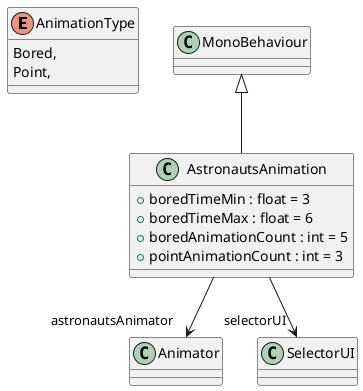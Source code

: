 @startuml
enum AnimationType {
    Bored,
    Point,
}
class AstronautsAnimation {
    + boredTimeMin : float = 3
    + boredTimeMax : float = 6
    + boredAnimationCount : int = 5
    + pointAnimationCount : int = 3
}
MonoBehaviour <|-- AstronautsAnimation
AstronautsAnimation --> "astronautsAnimator" Animator
AstronautsAnimation --> "selectorUI" SelectorUI
@enduml
